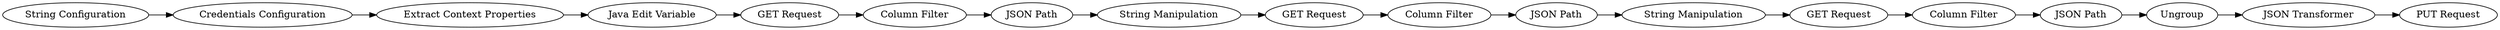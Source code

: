 digraph {
	21 -> 1
	9 -> 14
	8 -> 17
	3 -> 2
	17 -> 9
	12 -> 19
	15 -> 18
	22 -> 20
	19 -> 22
	5 -> 21
	13 -> 8
	14 -> 15
	2 -> 16
	16 -> 4
	4 -> 13
	18 -> 12
	1 -> 3
	5 [label="String Configuration"]
	16 [label="Column Filter"]
	13 [label="String Manipulation"]
	20 [label="PUT Request"]
	1 [label="Extract Context Properties"]
	22 [label="JSON Transformer"]
	9 [label="JSON Path"]
	4 [label="JSON Path"]
	21 [label="Credentials Configuration"]
	18 [label="Column Filter"]
	8 [label="GET Request"]
	15 [label="GET Request"]
	14 [label="String Manipulation"]
	17 [label="Column Filter"]
	3 [label="Java Edit Variable"]
	2 [label="GET Request"]
	12 [label="JSON Path"]
	19 [label=Ungroup]
	rankdir=LR
}
